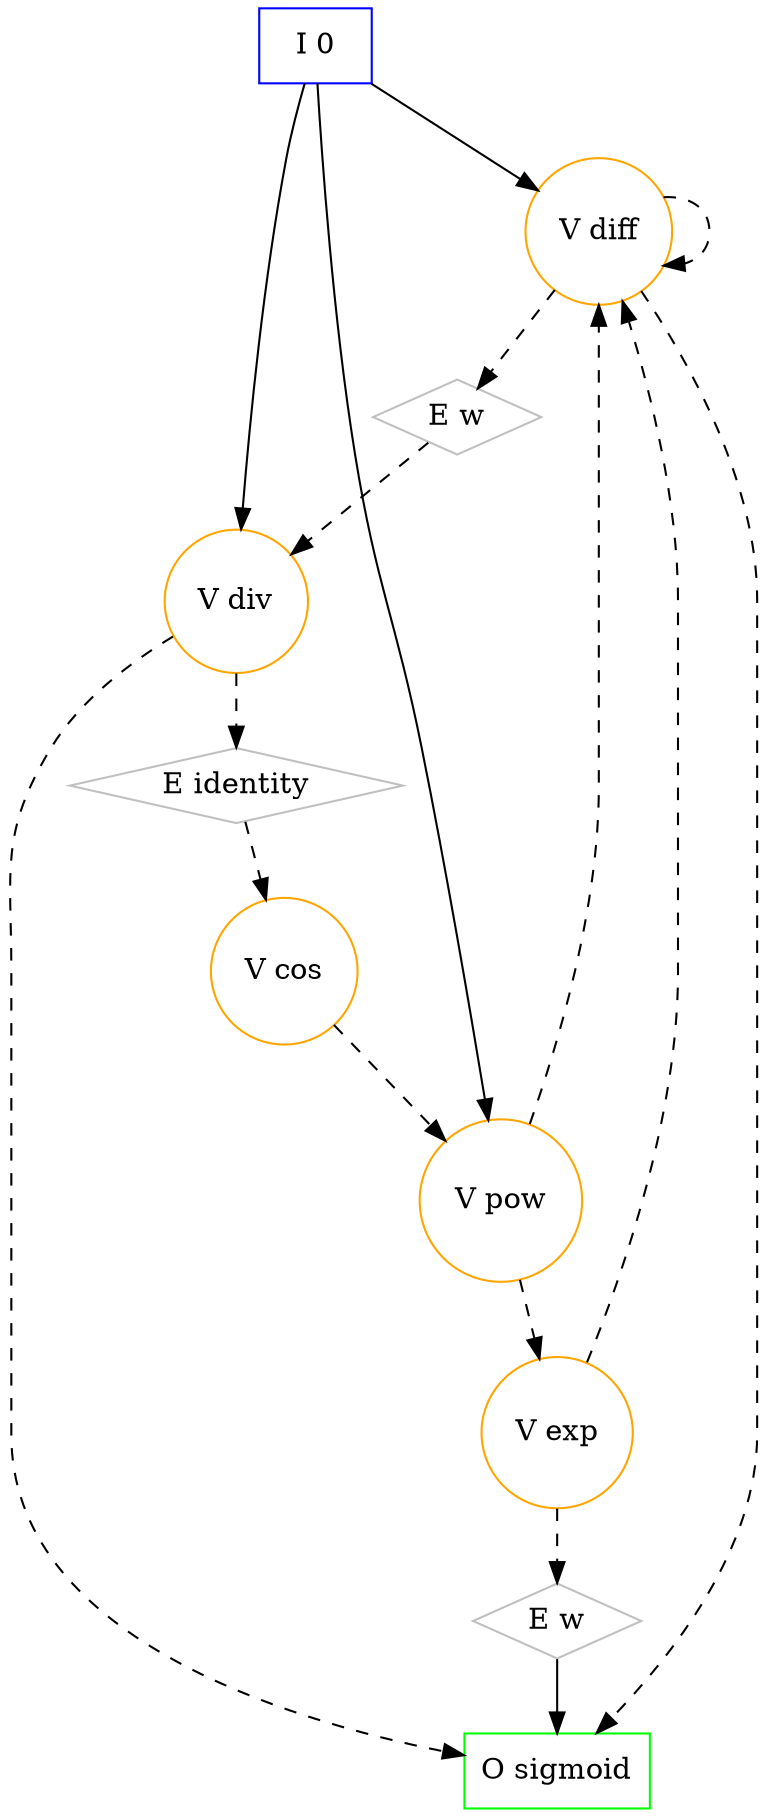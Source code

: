 digraph G {
0 [label="I 0", shape=box, color=blue];
1 [label="V diff", shape=circle, color=orange];
2 [label="O sigmoid", shape=box, color=green];
3 [label="V div", shape=circle, color=orange];
4 [label="V pow", shape=circle, color=orange];
5 [label="E w", shape=diamond, color=gray];
6 [label="E identity", shape=diamond, color=gray];
7 [label="V exp", shape=circle, color=orange];
8 [label="V cos", shape=circle, color=orange];
9 [label="E w", shape=diamond, color=gray];
  0 -> 1 [style=solid];
  1 -> 1 [style=dashed];
  4 -> 1 [style=dashed];
  7 -> 1 [style=dashed];
  1 -> 2 [style=dashed];
  3 -> 2 [style=dashed];
  9 -> 2 [style=solid];
  0 -> 3 [style=solid];
  5 -> 3 [style=dashed];
  0 -> 4 [style=solid];
  8 -> 4 [style=dashed];
  1 -> 5 [style=dashed];
  3 -> 6 [style=dashed];
  4 -> 7 [style=dashed];
  6 -> 8 [style=dashed];
  7 -> 9 [style=dashed];
}
